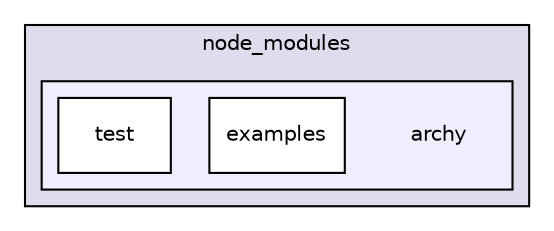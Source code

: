 digraph "gulp-src/node_modules/gulp/node_modules/archy" {
  compound=true
  node [ fontsize="10", fontname="Helvetica"];
  edge [ labelfontsize="10", labelfontname="Helvetica"];
  subgraph clusterdir_826188f3bbde588cc1b964b52c7e8781 {
    graph [ bgcolor="#ddddee", pencolor="black", label="node_modules" fontname="Helvetica", fontsize="10", URL="dir_826188f3bbde588cc1b964b52c7e8781.html"]
  subgraph clusterdir_46f3fbadcf712cba88971a33985bf0e9 {
    graph [ bgcolor="#eeeeff", pencolor="black", label="" URL="dir_46f3fbadcf712cba88971a33985bf0e9.html"];
    dir_46f3fbadcf712cba88971a33985bf0e9 [shape=plaintext label="archy"];
    dir_6faf8b706980fcaa7aaee14643c855db [shape=box label="examples" color="black" fillcolor="white" style="filled" URL="dir_6faf8b706980fcaa7aaee14643c855db.html"];
    dir_fdd3b7e147501693eca94b29d5b2fb19 [shape=box label="test" color="black" fillcolor="white" style="filled" URL="dir_fdd3b7e147501693eca94b29d5b2fb19.html"];
  }
  }
}
